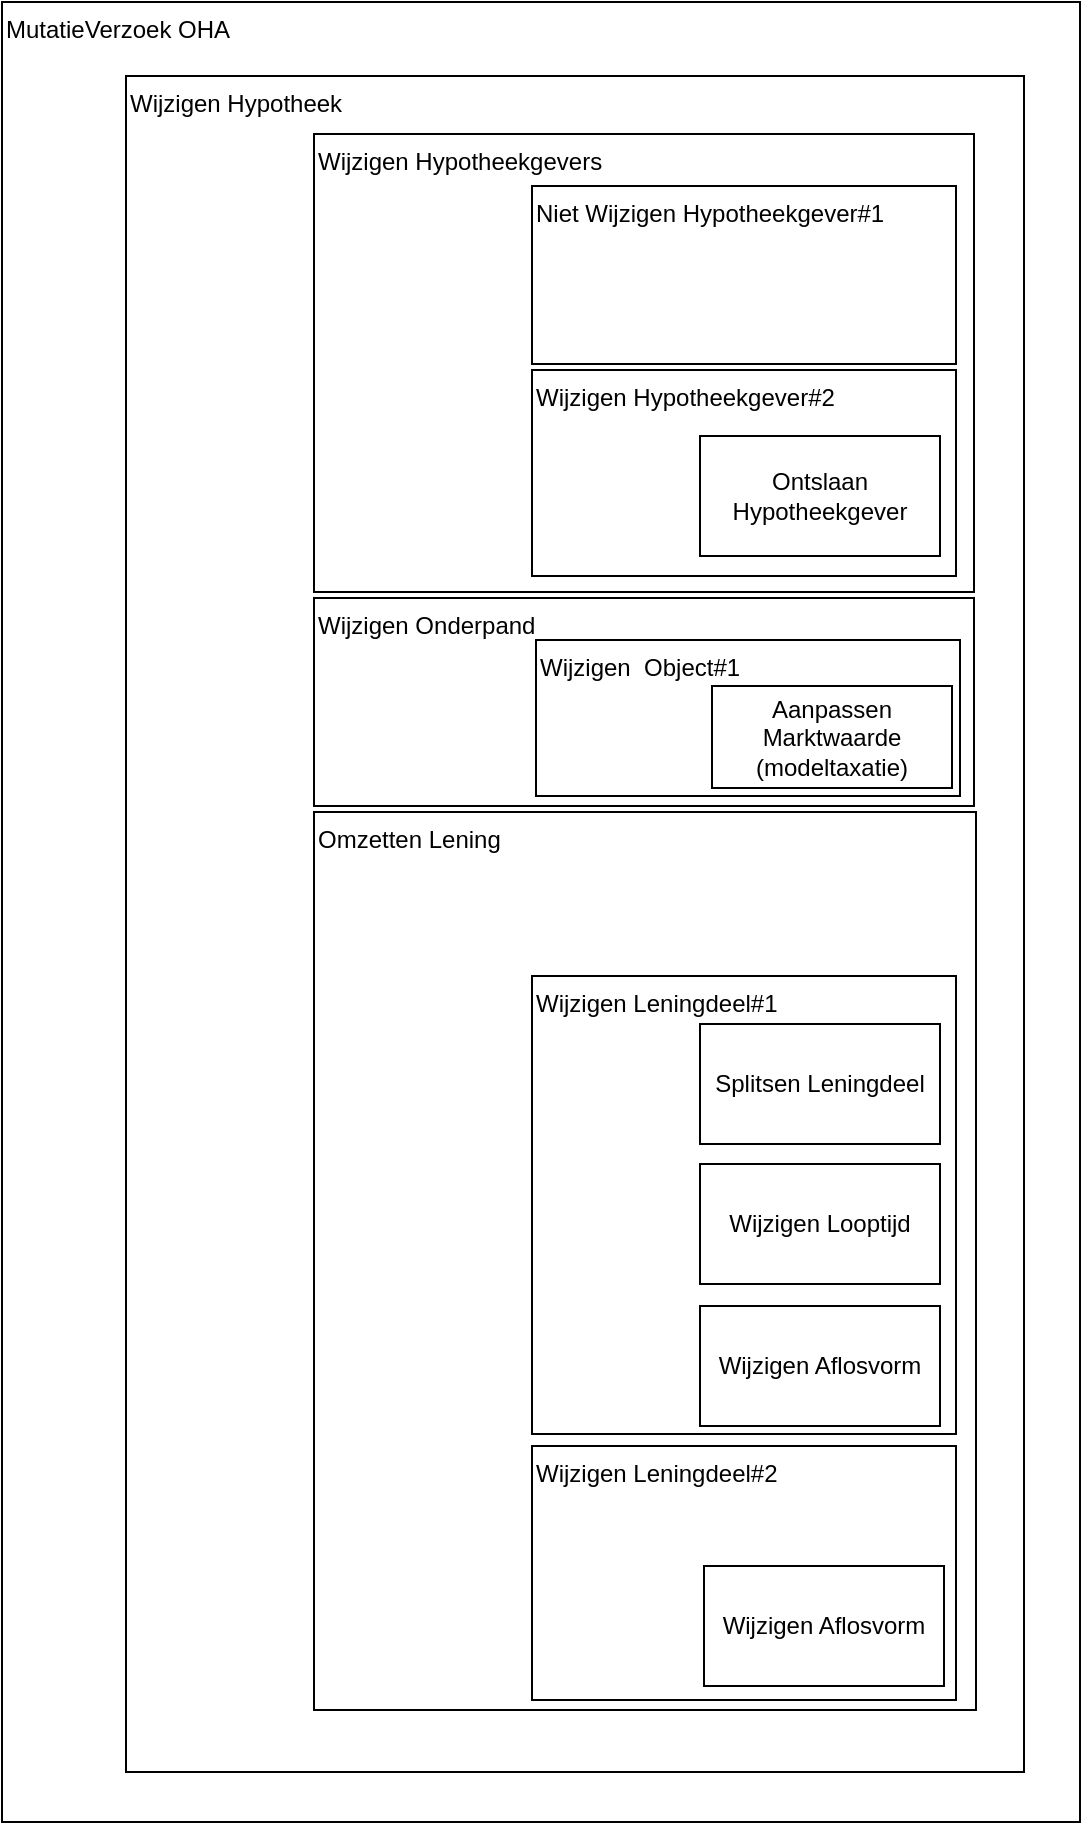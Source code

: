 <mxfile version="13.0.8" type="github"><diagram id="OkuMJF9a-q8lBB3-wfrb" name="Page-1"><mxGraphModel dx="2066" dy="848" grid="1" gridSize="1" guides="1" tooltips="1" connect="1" arrows="1" fold="1" page="1" pageScale="1" pageWidth="827" pageHeight="1169" math="0" shadow="0"><root><mxCell id="0"/><mxCell id="1" parent="0"/><mxCell id="KkUKfHodeVphHft2NAD2-1" value="MutatieVerzoek OHA" style="rounded=0;whiteSpace=wrap;html=1;align=left;verticalAlign=top;" parent="1" vertex="1"><mxGeometry x="71" y="14" width="539" height="910" as="geometry"/></mxCell><mxCell id="KkUKfHodeVphHft2NAD2-10" value="Wijzigen Hypotheek" style="rounded=0;whiteSpace=wrap;html=1;align=left;verticalAlign=top;" parent="1" vertex="1"><mxGeometry x="133" y="51" width="449" height="848" as="geometry"/></mxCell><mxCell id="KkUKfHodeVphHft2NAD2-3" value="Omzetten Lening" style="rounded=0;whiteSpace=wrap;html=1;verticalAlign=top;align=left;" parent="1" vertex="1"><mxGeometry x="227" y="419" width="331" height="449" as="geometry"/></mxCell><mxCell id="KkUKfHodeVphHft2NAD2-6" value="Wijzigen Hypotheekgevers" style="rounded=0;whiteSpace=wrap;html=1;verticalAlign=top;align=left;" parent="1" vertex="1"><mxGeometry x="227" y="80" width="330" height="229" as="geometry"/></mxCell><mxCell id="KkUKfHodeVphHft2NAD2-7" value="Wijzigen Leningdeel#1" style="rounded=0;whiteSpace=wrap;html=1;verticalAlign=top;align=left;" parent="1" vertex="1"><mxGeometry x="336" y="501" width="212" height="229" as="geometry"/></mxCell><mxCell id="KkUKfHodeVphHft2NAD2-2" value="Wijzigen Aflosvorm" style="rounded=0;whiteSpace=wrap;html=1;" parent="1" vertex="1"><mxGeometry x="420" y="666" width="120" height="60" as="geometry"/></mxCell><mxCell id="KkUKfHodeVphHft2NAD2-4" value="Splitsen Leningdeel" style="rounded=0;whiteSpace=wrap;html=1;" parent="1" vertex="1"><mxGeometry x="420" y="525" width="120" height="60" as="geometry"/></mxCell><mxCell id="KkUKfHodeVphHft2NAD2-5" value="Wijzigen Looptijd" style="rounded=0;whiteSpace=wrap;html=1;" parent="1" vertex="1"><mxGeometry x="420" y="595" width="120" height="60" as="geometry"/></mxCell><mxCell id="KkUKfHodeVphHft2NAD2-8" value="Wijzigen Leningdeel#2" style="rounded=0;whiteSpace=wrap;html=1;verticalAlign=top;align=left;" parent="1" vertex="1"><mxGeometry x="336" y="736" width="212" height="127" as="geometry"/></mxCell><mxCell id="KkUKfHodeVphHft2NAD2-9" value="Wijzigen Aflosvorm" style="rounded=0;whiteSpace=wrap;html=1;" parent="1" vertex="1"><mxGeometry x="422" y="796" width="120" height="60" as="geometry"/></mxCell><mxCell id="KkUKfHodeVphHft2NAD2-11" value="Wijzigen Hypotheekgever#2" style="rounded=0;whiteSpace=wrap;html=1;verticalAlign=top;align=left;" parent="1" vertex="1"><mxGeometry x="336" y="198" width="212" height="103" as="geometry"/></mxCell><mxCell id="KkUKfHodeVphHft2NAD2-12" value="Ontslaan Hypotheekgever" style="rounded=0;whiteSpace=wrap;html=1;" parent="1" vertex="1"><mxGeometry x="420" y="231" width="120" height="60" as="geometry"/></mxCell><mxCell id="KkUKfHodeVphHft2NAD2-13" value="Niet Wijzigen Hypotheekgever#1" style="rounded=0;whiteSpace=wrap;html=1;verticalAlign=top;align=left;" parent="1" vertex="1"><mxGeometry x="336" y="106" width="212" height="89" as="geometry"/></mxCell><mxCell id="KkUKfHodeVphHft2NAD2-14" value="Wijzigen Onderpand" style="rounded=0;whiteSpace=wrap;html=1;verticalAlign=top;align=left;" parent="1" vertex="1"><mxGeometry x="227" y="312" width="330" height="104" as="geometry"/></mxCell><mxCell id="KkUKfHodeVphHft2NAD2-15" value="Wijzigen&amp;nbsp; Object#1" style="rounded=0;whiteSpace=wrap;html=1;verticalAlign=top;align=left;" parent="1" vertex="1"><mxGeometry x="338" y="333" width="212" height="78" as="geometry"/></mxCell><mxCell id="KkUKfHodeVphHft2NAD2-16" value="Aanpassen&lt;br&gt;Marktwaarde&lt;br&gt;(modeltaxatie)" style="rounded=0;whiteSpace=wrap;html=1;" parent="1" vertex="1"><mxGeometry x="426" y="356" width="120" height="51" as="geometry"/></mxCell></root></mxGraphModel></diagram></mxfile>